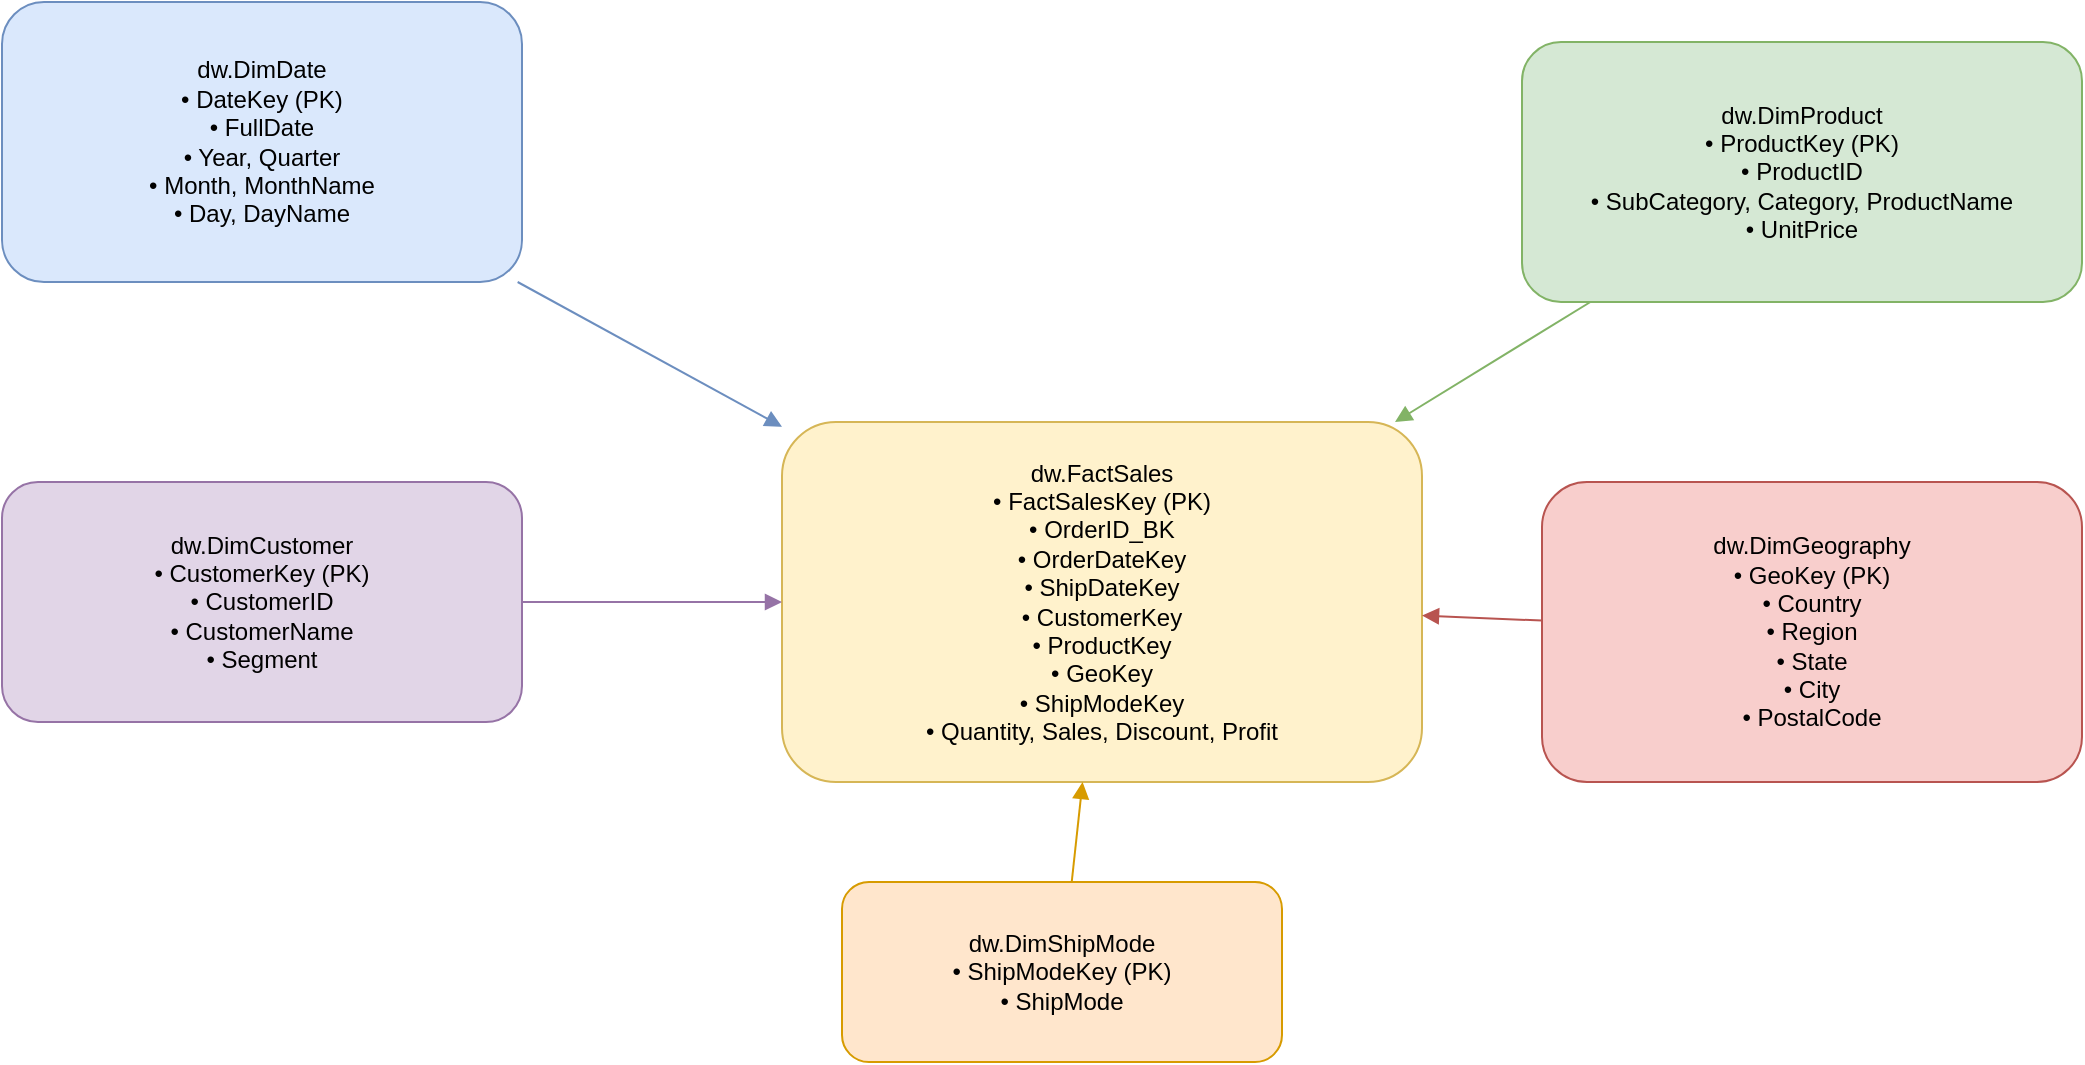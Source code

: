 <mxfile version="28.1.1">
  <diagram id="DW1" name="DW Superstore">
    <mxGraphModel dx="864" dy="452" grid="1" gridSize="10" guides="1" tooltips="1" connect="1" arrows="1" fold="1" page="1" pageScale="1" pageWidth="1100" pageHeight="850" math="0" shadow="0">
      <root>
        <mxCell id="0" />
        <mxCell id="1" parent="0" />
        <mxCell id="fact" value="dw.FactSales&lt;br&gt;• FactSalesKey (PK)&lt;br&gt;• OrderID_BK&lt;br&gt;• OrderDateKey&lt;br&gt;• ShipDateKey&lt;br&gt;• CustomerKey&lt;br&gt;• ProductKey&lt;br&gt;• GeoKey&lt;br&gt;• ShipModeKey&lt;br&gt;• Quantity, Sales, Discount, Profit" style="shape=rectangle;rounded=1;whiteSpace=wrap;html=1;fillColor=#fff2cc;strokeColor=#d6b656;fontSize=12;" parent="1" vertex="1">
          <mxGeometry x="470" y="330" width="320" height="180" as="geometry" />
        </mxCell>
        <mxCell id="dimDate" value="dw.DimDate&#xa;• DateKey (PK)&#xa;• FullDate&#xa;• Year, Quarter&#xa;• Month, MonthName&#xa;• Day, DayName" style="shape=rectangle;rounded=1;whiteSpace=wrap;html=1;fillColor=#dae8fc;strokeColor=#6c8ebf;fontSize=12;" parent="1" vertex="1">
          <mxGeometry x="80" y="120" width="260" height="140" as="geometry" />
        </mxCell>
        <mxCell id="dimCust" value="dw.DimCustomer&#xa;• CustomerKey (PK)&#xa;• CustomerID&#xa;• CustomerName&#xa;• Segment" style="shape=rectangle;rounded=1;whiteSpace=wrap;html=1;fillColor=#e1d5e7;strokeColor=#9673a6;fontSize=12;" parent="1" vertex="1">
          <mxGeometry x="80" y="360" width="260" height="120" as="geometry" />
        </mxCell>
        <mxCell id="dimProd" value="dw.DimProduct&lt;br&gt;• ProductKey (PK)&lt;br&gt;• ProductID&lt;br&gt;• SubCategory, Category,&amp;nbsp;ProductName&lt;br&gt;&lt;div&gt;&lt;span style=&quot;background-color: transparent; color: light-dark(rgb(0, 0, 0), rgb(255, 255, 255));&quot;&gt;•&amp;nbsp;&lt;/span&gt;&lt;span style=&quot;background-color: transparent; color: light-dark(rgb(0, 0, 0), rgb(255, 255, 255));&quot;&gt;UnitPrice&lt;/span&gt;&lt;/div&gt;" style="shape=rectangle;rounded=1;whiteSpace=wrap;html=1;fillColor=#d5e8d4;strokeColor=#82b366;fontSize=12;" parent="1" vertex="1">
          <mxGeometry x="840" y="140" width="280" height="130" as="geometry" />
        </mxCell>
        <mxCell id="dimGeo" value="dw.DimGeography&#xa;• GeoKey (PK)&#xa;• Country&#xa;• Region&#xa;• State&#xa;• City&#xa;• PostalCode" style="shape=rectangle;rounded=1;whiteSpace=wrap;html=1;fillColor=#f8cecc;strokeColor=#b85450;fontSize=12;" parent="1" vertex="1">
          <mxGeometry x="850" y="360" width="270" height="150" as="geometry" />
        </mxCell>
        <mxCell id="dimShip" value="dw.DimShipMode&#xa;• ShipModeKey (PK)&#xa;• ShipMode" style="shape=rectangle;rounded=1;whiteSpace=wrap;html=1;fillColor=#ffe6cc;strokeColor=#d79b00;fontSize=12;" parent="1" vertex="1">
          <mxGeometry x="500" y="560" width="220" height="90" as="geometry" />
        </mxCell>
        <mxCell id="e1" style="endArrow=block;strokeColor=#6c8ebf;" parent="1" source="dimDate" target="fact" edge="1">
          <mxGeometry relative="1" as="geometry" />
        </mxCell>
        <mxCell id="e2" style="endArrow=block;strokeColor=#9673a6;" parent="1" source="dimCust" target="fact" edge="1">
          <mxGeometry relative="1" as="geometry" />
        </mxCell>
        <mxCell id="e3" style="endArrow=block;strokeColor=#82b366;" parent="1" source="dimProd" target="fact" edge="1">
          <mxGeometry relative="1" as="geometry" />
        </mxCell>
        <mxCell id="e4" style="endArrow=block;strokeColor=#b85450;" parent="1" source="dimGeo" target="fact" edge="1">
          <mxGeometry relative="1" as="geometry" />
        </mxCell>
        <mxCell id="e5" style="endArrow=block;strokeColor=#d79b00;" parent="1" source="dimShip" target="fact" edge="1">
          <mxGeometry relative="1" as="geometry" />
        </mxCell>
      </root>
    </mxGraphModel>
  </diagram>
</mxfile>
